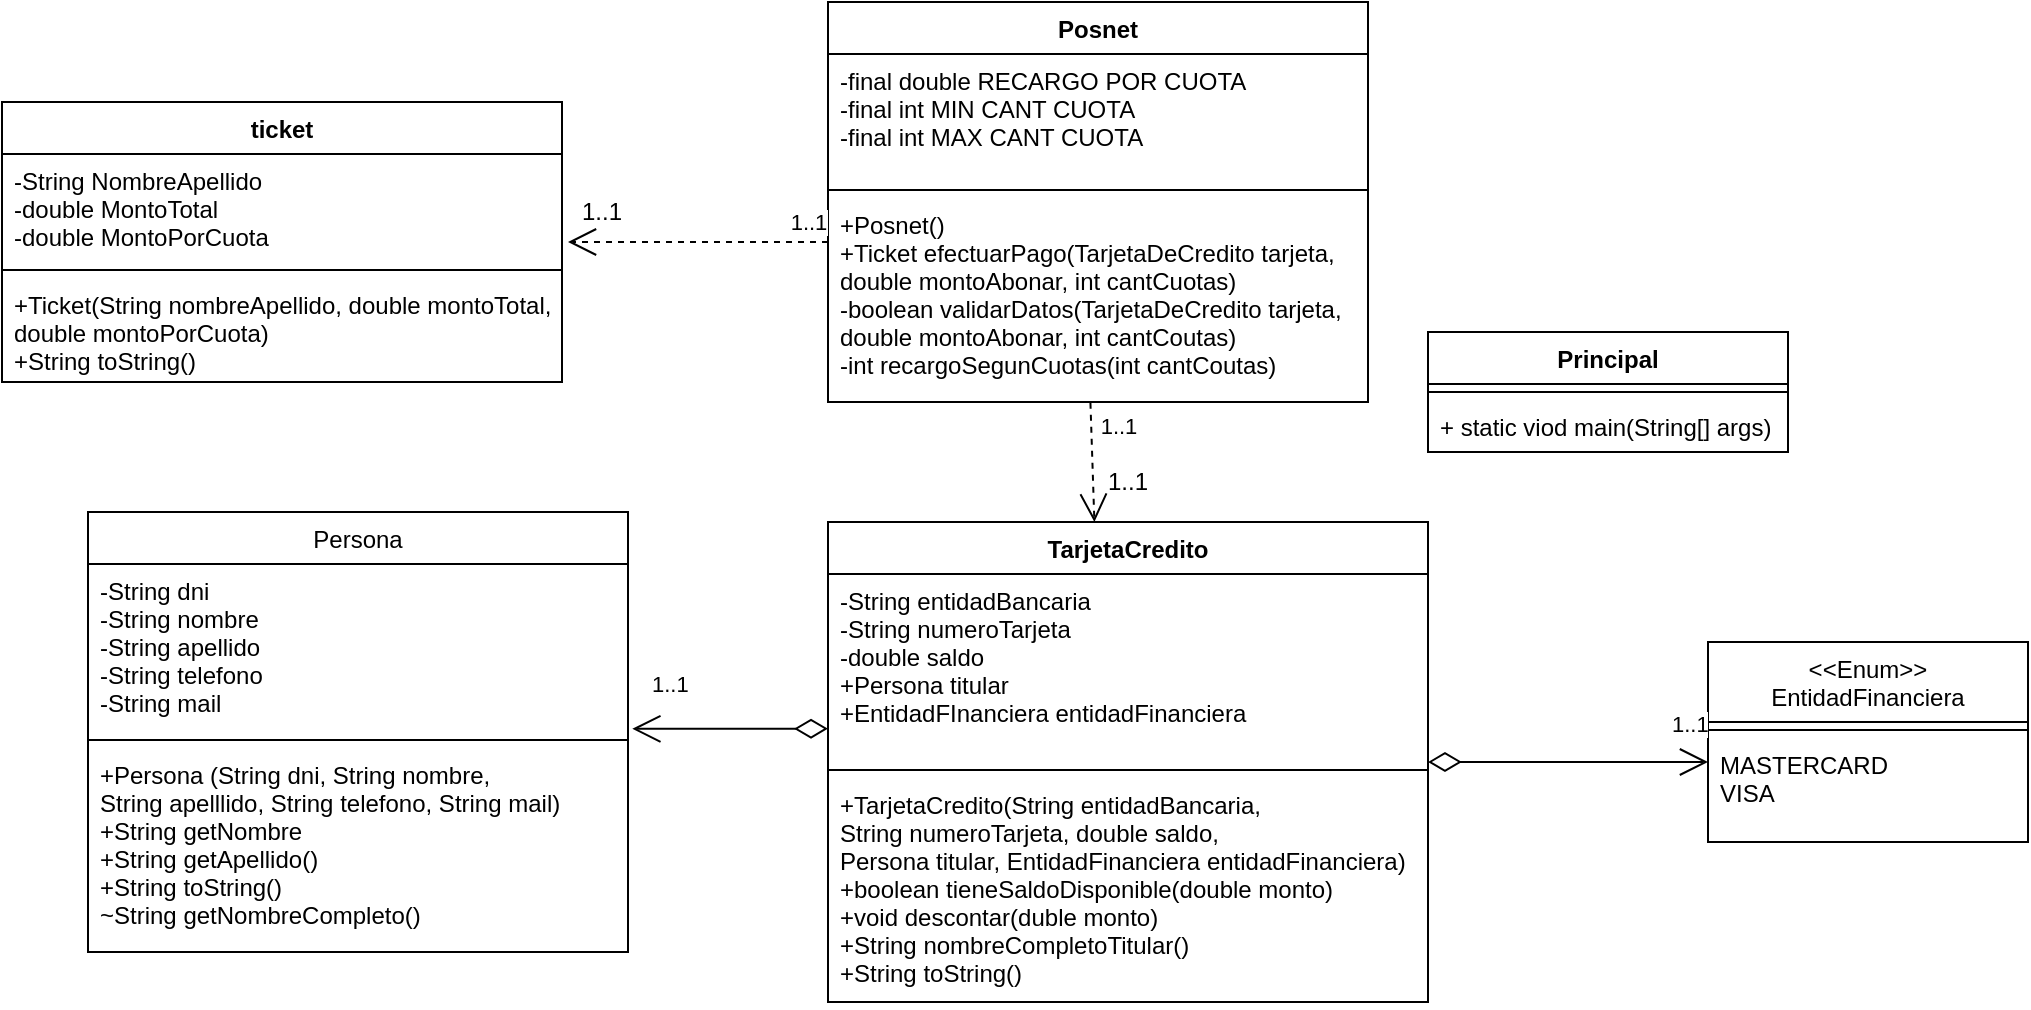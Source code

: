 <mxfile version="16.5.1" type="device"><diagram id="C5RBs43oDa-KdzZeNtuy" name="Page-1"><mxGraphModel dx="1848" dy="659" grid="1" gridSize="10" guides="1" tooltips="1" connect="1" arrows="1" fold="1" page="1" pageScale="1" pageWidth="827" pageHeight="1169" math="0" shadow="0"><root><mxCell id="WIyWlLk6GJQsqaUBKTNV-0"/><mxCell id="WIyWlLk6GJQsqaUBKTNV-1" parent="WIyWlLk6GJQsqaUBKTNV-0"/><mxCell id="zkfFHV4jXpPFQw0GAbJ--6" value="Persona" style="swimlane;fontStyle=0;align=center;verticalAlign=top;childLayout=stackLayout;horizontal=1;startSize=26;horizontalStack=0;resizeParent=1;resizeLast=0;collapsible=1;marginBottom=0;rounded=0;shadow=0;strokeWidth=1;" parent="WIyWlLk6GJQsqaUBKTNV-1" vertex="1"><mxGeometry x="-730" y="415" width="270" height="220" as="geometry"><mxRectangle x="130" y="380" width="160" height="26" as="alternateBounds"/></mxGeometry></mxCell><mxCell id="zkfFHV4jXpPFQw0GAbJ--7" value="-String dni&#10;-String nombre&#10;-String apellido&#10;-String telefono &#10;-String mail" style="text;align=left;verticalAlign=top;spacingLeft=4;spacingRight=4;overflow=hidden;rotatable=0;points=[[0,0.5],[1,0.5]];portConstraint=eastwest;" parent="zkfFHV4jXpPFQw0GAbJ--6" vertex="1"><mxGeometry y="26" width="270" height="84" as="geometry"/></mxCell><mxCell id="zkfFHV4jXpPFQw0GAbJ--9" value="" style="line;html=1;strokeWidth=1;align=left;verticalAlign=middle;spacingTop=-1;spacingLeft=3;spacingRight=3;rotatable=0;labelPosition=right;points=[];portConstraint=eastwest;" parent="zkfFHV4jXpPFQw0GAbJ--6" vertex="1"><mxGeometry y="110" width="270" height="8" as="geometry"/></mxCell><mxCell id="zkfFHV4jXpPFQw0GAbJ--11" value="+Persona (String dni, String nombre, &#10;String apelllido, String telefono, String mail)&#10;+String getNombre&#10;+String getApellido()&#10;+String toString()&#10;~String getNombreCompleto()" style="text;align=left;verticalAlign=top;spacingLeft=4;spacingRight=4;overflow=hidden;rotatable=0;points=[[0,0.5],[1,0.5]];portConstraint=eastwest;" parent="zkfFHV4jXpPFQw0GAbJ--6" vertex="1"><mxGeometry y="118" width="270" height="102" as="geometry"/></mxCell><mxCell id="zkfFHV4jXpPFQw0GAbJ--17" value="&lt;&lt;Enum&gt;&gt;&#10;EntidadFinanciera" style="swimlane;fontStyle=0;align=center;verticalAlign=top;childLayout=stackLayout;horizontal=1;startSize=40;horizontalStack=0;resizeParent=1;resizeLast=0;collapsible=1;marginBottom=0;rounded=0;shadow=0;strokeWidth=1;" parent="WIyWlLk6GJQsqaUBKTNV-1" vertex="1"><mxGeometry x="80" y="480" width="160" height="100" as="geometry"><mxRectangle x="550" y="140" width="160" height="26" as="alternateBounds"/></mxGeometry></mxCell><mxCell id="zkfFHV4jXpPFQw0GAbJ--23" value="" style="line;html=1;strokeWidth=1;align=left;verticalAlign=middle;spacingTop=-1;spacingLeft=3;spacingRight=3;rotatable=0;labelPosition=right;points=[];portConstraint=eastwest;" parent="zkfFHV4jXpPFQw0GAbJ--17" vertex="1"><mxGeometry y="40" width="160" height="8" as="geometry"/></mxCell><mxCell id="zkfFHV4jXpPFQw0GAbJ--24" value="MASTERCARD&#10;VISA" style="text;align=left;verticalAlign=top;spacingLeft=4;spacingRight=4;overflow=hidden;rotatable=0;points=[[0,0.5],[1,0.5]];portConstraint=eastwest;" parent="zkfFHV4jXpPFQw0GAbJ--17" vertex="1"><mxGeometry y="48" width="160" height="40" as="geometry"/></mxCell><mxCell id="S7YTrNPj8d0GGQSNzRYy-14" value="Posnet" style="swimlane;fontStyle=1;align=center;verticalAlign=top;childLayout=stackLayout;horizontal=1;startSize=26;horizontalStack=0;resizeParent=1;resizeParentMax=0;resizeLast=0;collapsible=1;marginBottom=0;" parent="WIyWlLk6GJQsqaUBKTNV-1" vertex="1"><mxGeometry x="-360" y="160" width="270" height="200" as="geometry"/></mxCell><mxCell id="S7YTrNPj8d0GGQSNzRYy-15" value="-final double RECARGO POR CUOTA&#10;-final int MIN CANT CUOTA&#10;-final int MAX CANT CUOTA" style="text;strokeColor=none;fillColor=none;align=left;verticalAlign=top;spacingLeft=4;spacingRight=4;overflow=hidden;rotatable=0;points=[[0,0.5],[1,0.5]];portConstraint=eastwest;" parent="S7YTrNPj8d0GGQSNzRYy-14" vertex="1"><mxGeometry y="26" width="270" height="64" as="geometry"/></mxCell><mxCell id="S7YTrNPj8d0GGQSNzRYy-16" value="" style="line;strokeWidth=1;fillColor=none;align=left;verticalAlign=middle;spacingTop=-1;spacingLeft=3;spacingRight=3;rotatable=0;labelPosition=right;points=[];portConstraint=eastwest;" parent="S7YTrNPj8d0GGQSNzRYy-14" vertex="1"><mxGeometry y="90" width="270" height="8" as="geometry"/></mxCell><mxCell id="S7YTrNPj8d0GGQSNzRYy-17" value="+Posnet()&#10;+Ticket efectuarPago(TarjetaDeCredito tarjeta,&#10;double montoAbonar, int cantCuotas)&#10;-boolean validarDatos(TarjetaDeCredito tarjeta,&#10;double montoAbonar, int cantCoutas)&#10;-int recargoSegunCuotas(int cantCoutas)" style="text;strokeColor=none;fillColor=none;align=left;verticalAlign=top;spacingLeft=4;spacingRight=4;overflow=hidden;rotatable=0;points=[[0,0.5],[1,0.5]];portConstraint=eastwest;" parent="S7YTrNPj8d0GGQSNzRYy-14" vertex="1"><mxGeometry y="98" width="270" height="102" as="geometry"/></mxCell><mxCell id="S7YTrNPj8d0GGQSNzRYy-18" value="ticket" style="swimlane;fontStyle=1;align=center;verticalAlign=top;childLayout=stackLayout;horizontal=1;startSize=26;horizontalStack=0;resizeParent=1;resizeParentMax=0;resizeLast=0;collapsible=1;marginBottom=0;" parent="WIyWlLk6GJQsqaUBKTNV-1" vertex="1"><mxGeometry x="-773" y="210" width="280" height="140" as="geometry"/></mxCell><mxCell id="S7YTrNPj8d0GGQSNzRYy-19" value="-String NombreApellido&#10;-double MontoTotal&#10;-double MontoPorCuota" style="text;strokeColor=none;fillColor=none;align=left;verticalAlign=top;spacingLeft=4;spacingRight=4;overflow=hidden;rotatable=0;points=[[0,0.5],[1,0.5]];portConstraint=eastwest;" parent="S7YTrNPj8d0GGQSNzRYy-18" vertex="1"><mxGeometry y="26" width="280" height="54" as="geometry"/></mxCell><mxCell id="S7YTrNPj8d0GGQSNzRYy-20" value="" style="line;strokeWidth=1;fillColor=none;align=left;verticalAlign=middle;spacingTop=-1;spacingLeft=3;spacingRight=3;rotatable=0;labelPosition=right;points=[];portConstraint=eastwest;" parent="S7YTrNPj8d0GGQSNzRYy-18" vertex="1"><mxGeometry y="80" width="280" height="8" as="geometry"/></mxCell><mxCell id="S7YTrNPj8d0GGQSNzRYy-21" value="+Ticket(String nombreApellido, double montoTotal, &#10;double montoPorCuota)&#10;+String toString()&#10;&#10;&#10;" style="text;strokeColor=none;fillColor=none;align=left;verticalAlign=top;spacingLeft=4;spacingRight=4;overflow=hidden;rotatable=0;points=[[0,0.5],[1,0.5]];portConstraint=eastwest;" parent="S7YTrNPj8d0GGQSNzRYy-18" vertex="1"><mxGeometry y="88" width="280" height="52" as="geometry"/></mxCell><mxCell id="S7YTrNPj8d0GGQSNzRYy-23" value="TarjetaCredito" style="swimlane;fontStyle=1;align=center;verticalAlign=top;childLayout=stackLayout;horizontal=1;startSize=26;horizontalStack=0;resizeParent=1;resizeParentMax=0;resizeLast=0;collapsible=1;marginBottom=0;" parent="WIyWlLk6GJQsqaUBKTNV-1" vertex="1"><mxGeometry x="-360" y="420" width="300" height="240" as="geometry"/></mxCell><mxCell id="S7YTrNPj8d0GGQSNzRYy-24" value="-String entidadBancaria&#10;-String numeroTarjeta&#10;-double saldo&#10;+Persona titular&#10;+EntidadFInanciera entidadFinanciera" style="text;strokeColor=none;fillColor=none;align=left;verticalAlign=top;spacingLeft=4;spacingRight=4;overflow=hidden;rotatable=0;points=[[0,0.5],[1,0.5]];portConstraint=eastwest;" parent="S7YTrNPj8d0GGQSNzRYy-23" vertex="1"><mxGeometry y="26" width="300" height="94" as="geometry"/></mxCell><mxCell id="S7YTrNPj8d0GGQSNzRYy-25" value="" style="line;strokeWidth=1;fillColor=none;align=left;verticalAlign=middle;spacingTop=-1;spacingLeft=3;spacingRight=3;rotatable=0;labelPosition=right;points=[];portConstraint=eastwest;" parent="S7YTrNPj8d0GGQSNzRYy-23" vertex="1"><mxGeometry y="120" width="300" height="8" as="geometry"/></mxCell><mxCell id="S7YTrNPj8d0GGQSNzRYy-26" value="+TarjetaCredito(String entidadBancaria, &#10;String numeroTarjeta, double saldo,&#10;Persona titular, EntidadFinanciera entidadFinanciera)&#10;+boolean tieneSaldoDisponible(double monto)&#10;+void descontar(duble monto)&#10;+String nombreCompletoTitular()&#10;+String toString()&#10;" style="text;strokeColor=none;fillColor=none;align=left;verticalAlign=top;spacingLeft=4;spacingRight=4;overflow=hidden;rotatable=0;points=[[0,0.5],[1,0.5]];portConstraint=eastwest;" parent="S7YTrNPj8d0GGQSNzRYy-23" vertex="1"><mxGeometry y="128" width="300" height="112" as="geometry"/></mxCell><mxCell id="pQc_bcAWHBllxwcFh2R0-1" value="1..1" style="endArrow=open;html=1;endSize=12;startArrow=diamondThin;startSize=14;startFill=0;edgeStyle=orthogonalEdgeStyle;align=left;verticalAlign=bottom;rounded=0;" parent="WIyWlLk6GJQsqaUBKTNV-1" edge="1"><mxGeometry x="0.714" y="10" relative="1" as="geometry"><mxPoint x="-60" y="540" as="sourcePoint"/><mxPoint x="80" y="540" as="targetPoint"/><mxPoint as="offset"/></mxGeometry></mxCell><mxCell id="pQc_bcAWHBllxwcFh2R0-9" value="1..1" style="text;html=1;strokeColor=none;fillColor=none;align=center;verticalAlign=middle;whiteSpace=wrap;rounded=0;" parent="WIyWlLk6GJQsqaUBKTNV-1" vertex="1"><mxGeometry x="-493" y="250" width="40" height="30" as="geometry"/></mxCell><mxCell id="pQc_bcAWHBllxwcFh2R0-11" value="Principal" style="swimlane;fontStyle=1;align=center;verticalAlign=top;childLayout=stackLayout;horizontal=1;startSize=26;horizontalStack=0;resizeParent=1;resizeParentMax=0;resizeLast=0;collapsible=1;marginBottom=0;" parent="WIyWlLk6GJQsqaUBKTNV-1" vertex="1"><mxGeometry x="-60" y="325" width="180" height="60" as="geometry"/></mxCell><mxCell id="pQc_bcAWHBllxwcFh2R0-13" value="" style="line;strokeWidth=1;fillColor=none;align=left;verticalAlign=middle;spacingTop=-1;spacingLeft=3;spacingRight=3;rotatable=0;labelPosition=right;points=[];portConstraint=eastwest;" parent="pQc_bcAWHBllxwcFh2R0-11" vertex="1"><mxGeometry y="26" width="180" height="8" as="geometry"/></mxCell><mxCell id="pQc_bcAWHBllxwcFh2R0-14" value="+ static viod main(String[] args)" style="text;strokeColor=none;fillColor=none;align=left;verticalAlign=top;spacingLeft=4;spacingRight=4;overflow=hidden;rotatable=0;points=[[0,0.5],[1,0.5]];portConstraint=eastwest;" parent="pQc_bcAWHBllxwcFh2R0-11" vertex="1"><mxGeometry y="34" width="180" height="26" as="geometry"/></mxCell><mxCell id="pQc_bcAWHBllxwcFh2R0-15" value="1..1" style="endArrow=open;endSize=12;dashed=1;html=1;rounded=0;exitX=0.486;exitY=1.004;exitDx=0;exitDy=0;exitPerimeter=0;entryX=0.444;entryY=0;entryDx=0;entryDy=0;entryPerimeter=0;" parent="WIyWlLk6GJQsqaUBKTNV-1" source="S7YTrNPj8d0GGQSNzRYy-17" target="S7YTrNPj8d0GGQSNzRYy-23" edge="1"><mxGeometry x="-0.605" y="13" width="160" relative="1" as="geometry"><mxPoint x="-430" y="390" as="sourcePoint"/><mxPoint x="-270" y="390" as="targetPoint"/><mxPoint as="offset"/></mxGeometry></mxCell><mxCell id="pQc_bcAWHBllxwcFh2R0-16" value="1..1" style="endArrow=open;endSize=12;dashed=1;html=1;rounded=0;" parent="WIyWlLk6GJQsqaUBKTNV-1" edge="1"><mxGeometry x="-0.846" y="-10" width="160" relative="1" as="geometry"><mxPoint x="-360" y="280" as="sourcePoint"/><mxPoint x="-490" y="280" as="targetPoint"/><mxPoint as="offset"/></mxGeometry></mxCell><mxCell id="pQc_bcAWHBllxwcFh2R0-17" value="1..1" style="text;html=1;strokeColor=none;fillColor=none;align=center;verticalAlign=middle;whiteSpace=wrap;rounded=0;" parent="WIyWlLk6GJQsqaUBKTNV-1" vertex="1"><mxGeometry x="-225" y="385" width="30" height="30" as="geometry"/></mxCell><mxCell id="idljfwfDSwLXL0ai7L2m-0" value="1..1" style="endArrow=open;html=1;endSize=12;startArrow=diamondThin;startSize=14;startFill=0;edgeStyle=orthogonalEdgeStyle;align=left;verticalAlign=bottom;rounded=0;entryX=1.008;entryY=0.981;entryDx=0;entryDy=0;entryPerimeter=0;exitX=0;exitY=0.823;exitDx=0;exitDy=0;exitPerimeter=0;" edge="1" parent="WIyWlLk6GJQsqaUBKTNV-1" source="S7YTrNPj8d0GGQSNzRYy-24" target="zkfFHV4jXpPFQw0GAbJ--7"><mxGeometry x="0.84" y="-13" relative="1" as="geometry"><mxPoint x="-450" y="550" as="sourcePoint"/><mxPoint x="-290" y="550" as="targetPoint"/><mxPoint as="offset"/></mxGeometry></mxCell></root></mxGraphModel></diagram></mxfile>